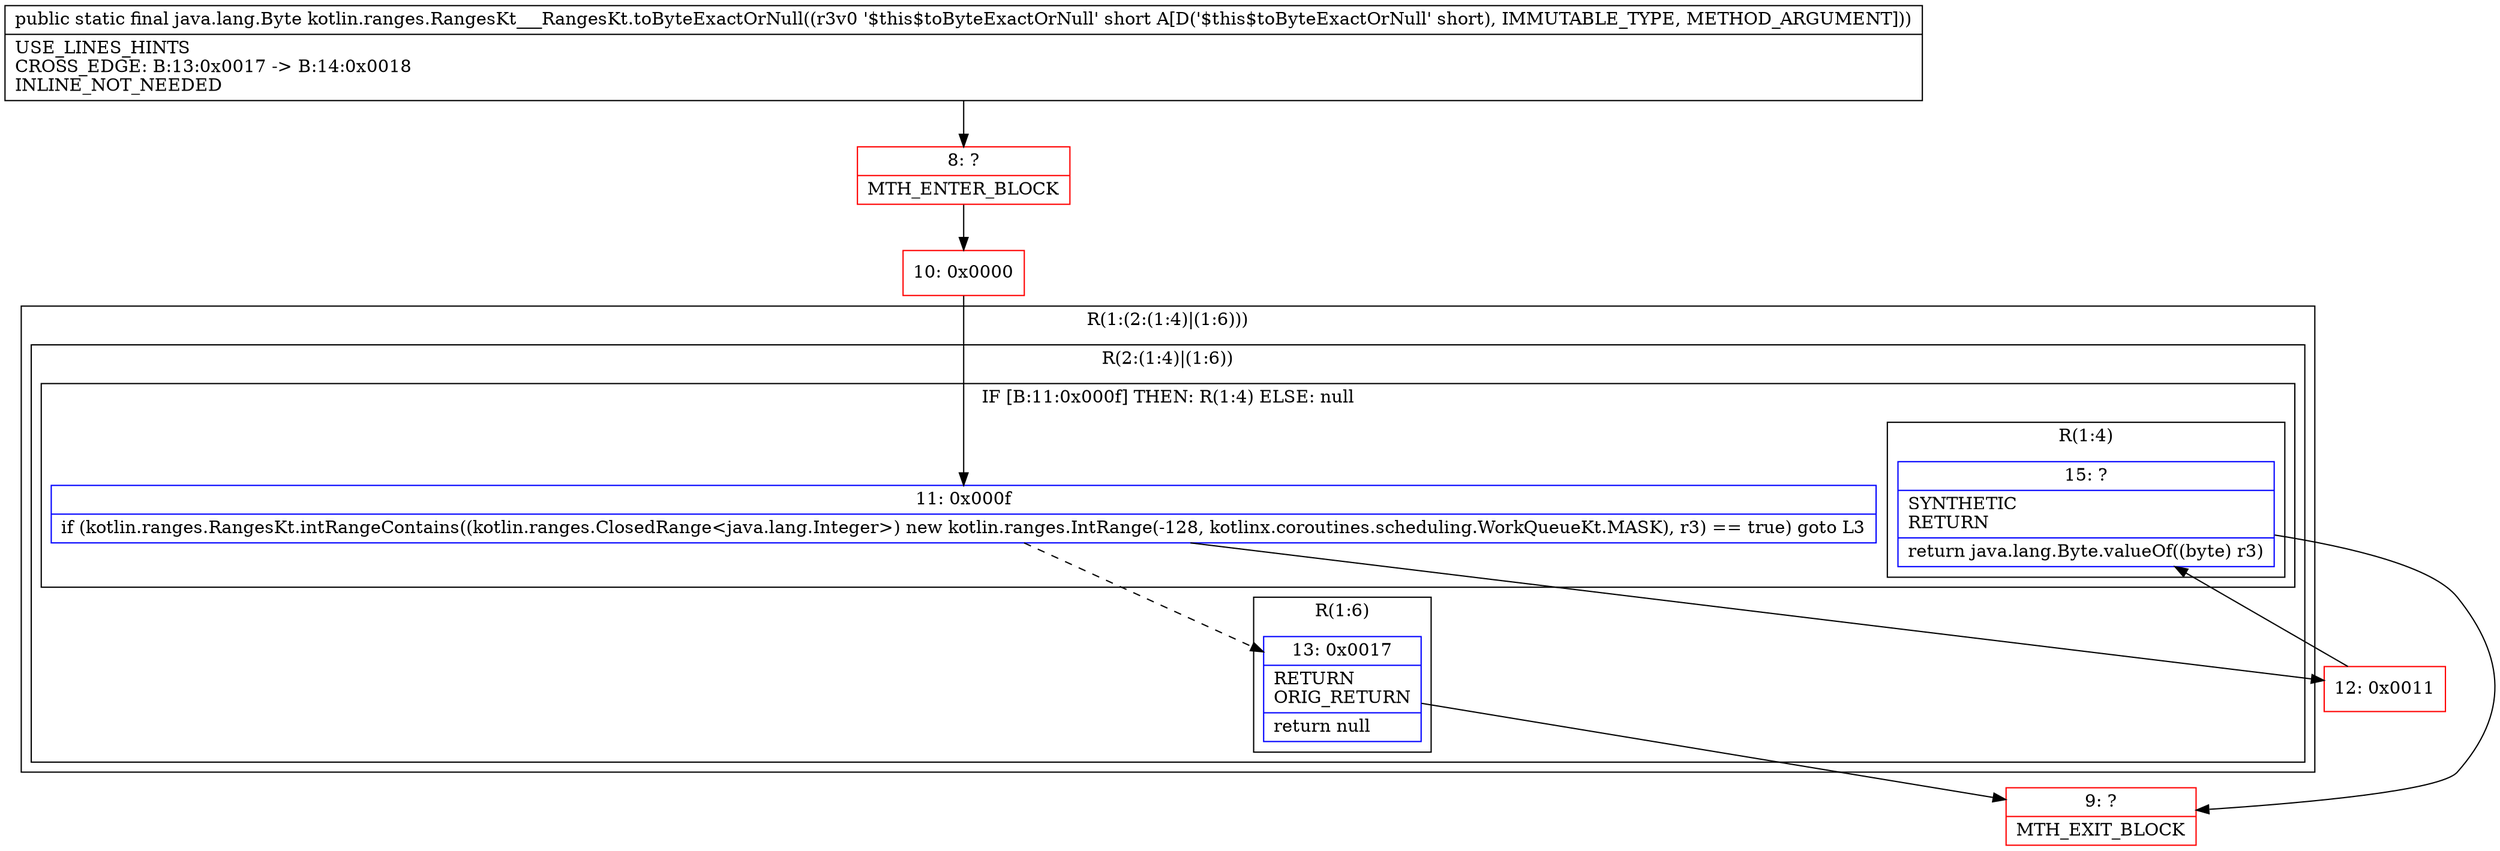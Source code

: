 digraph "CFG forkotlin.ranges.RangesKt___RangesKt.toByteExactOrNull(S)Ljava\/lang\/Byte;" {
subgraph cluster_Region_1227520603 {
label = "R(1:(2:(1:4)|(1:6)))";
node [shape=record,color=blue];
subgraph cluster_Region_1746849433 {
label = "R(2:(1:4)|(1:6))";
node [shape=record,color=blue];
subgraph cluster_IfRegion_400715141 {
label = "IF [B:11:0x000f] THEN: R(1:4) ELSE: null";
node [shape=record,color=blue];
Node_11 [shape=record,label="{11\:\ 0x000f|if (kotlin.ranges.RangesKt.intRangeContains((kotlin.ranges.ClosedRange\<java.lang.Integer\>) new kotlin.ranges.IntRange(\-128, kotlinx.coroutines.scheduling.WorkQueueKt.MASK), r3) == true) goto L3\l}"];
subgraph cluster_Region_1757234297 {
label = "R(1:4)";
node [shape=record,color=blue];
Node_15 [shape=record,label="{15\:\ ?|SYNTHETIC\lRETURN\l|return java.lang.Byte.valueOf((byte) r3)\l}"];
}
}
subgraph cluster_Region_1918829463 {
label = "R(1:6)";
node [shape=record,color=blue];
Node_13 [shape=record,label="{13\:\ 0x0017|RETURN\lORIG_RETURN\l|return null\l}"];
}
}
}
Node_8 [shape=record,color=red,label="{8\:\ ?|MTH_ENTER_BLOCK\l}"];
Node_10 [shape=record,color=red,label="{10\:\ 0x0000}"];
Node_12 [shape=record,color=red,label="{12\:\ 0x0011}"];
Node_9 [shape=record,color=red,label="{9\:\ ?|MTH_EXIT_BLOCK\l}"];
MethodNode[shape=record,label="{public static final java.lang.Byte kotlin.ranges.RangesKt___RangesKt.toByteExactOrNull((r3v0 '$this$toByteExactOrNull' short A[D('$this$toByteExactOrNull' short), IMMUTABLE_TYPE, METHOD_ARGUMENT]))  | USE_LINES_HINTS\lCROSS_EDGE: B:13:0x0017 \-\> B:14:0x0018\lINLINE_NOT_NEEDED\l}"];
MethodNode -> Node_8;Node_11 -> Node_12;
Node_11 -> Node_13[style=dashed];
Node_15 -> Node_9;
Node_13 -> Node_9;
Node_8 -> Node_10;
Node_10 -> Node_11;
Node_12 -> Node_15;
}

